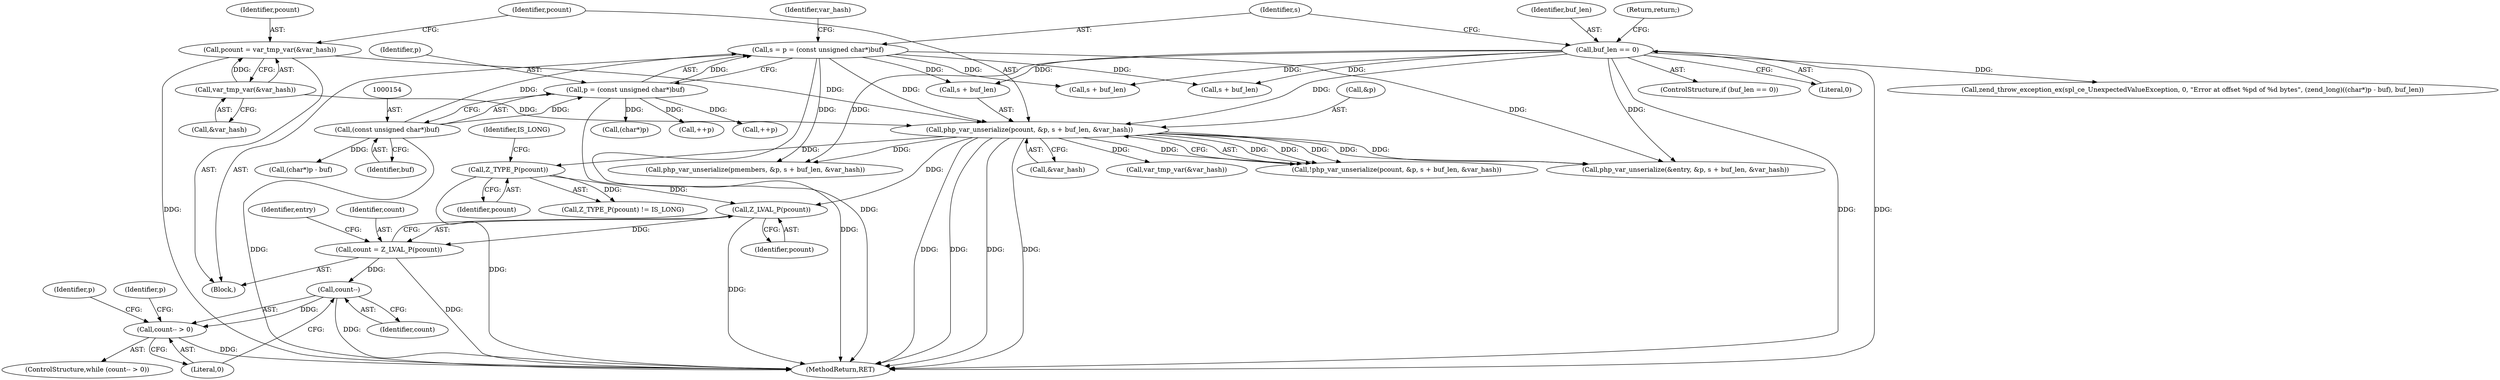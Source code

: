 digraph "0_php-src_61cdd1255d5b9c8453be71aacbbf682796ac77d4@pointer" {
"1000200" [label="(Call,Z_LVAL_P(pcount))"];
"1000181" [label="(Call,php_var_unserialize(pcount, &p, s + buf_len, &var_hash))"];
"1000173" [label="(Call,pcount = var_tmp_var(&var_hash))"];
"1000175" [label="(Call,var_tmp_var(&var_hash))"];
"1000149" [label="(Call,s = p = (const unsigned char*)buf)"];
"1000151" [label="(Call,p = (const unsigned char*)buf)"];
"1000153" [label="(Call,(const unsigned char*)buf)"];
"1000144" [label="(Call,buf_len == 0)"];
"1000191" [label="(Call,Z_TYPE_P(pcount))"];
"1000198" [label="(Call,count = Z_LVAL_P(pcount))"];
"1000210" [label="(Call,count--)"];
"1000209" [label="(Call,count-- > 0)"];
"1000193" [label="(Identifier,IS_LONG)"];
"1000199" [label="(Identifier,count)"];
"1000219" [label="(Identifier,p)"];
"1000183" [label="(Call,&p)"];
"1000149" [label="(Call,s = p = (const unsigned char*)buf)"];
"1000175" [label="(Call,var_tmp_var(&var_hash))"];
"1000211" [label="(Identifier,count)"];
"1000200" [label="(Call,Z_LVAL_P(pcount))"];
"1000426" [label="(Call,php_var_unserialize(pmembers, &p, s + buf_len, &var_hash))"];
"1000454" [label="(Call,zend_throw_exception_ex(spl_ce_UnexpectedValueException, 0, \"Error at offset %pd of %d bytes\", (zend_long)((char*)p - buf), buf_len))"];
"1000114" [label="(Block,)"];
"1000208" [label="(ControlStructure,while (count-- > 0))"];
"1000244" [label="(Call,php_var_unserialize(&entry, &p, s + buf_len, &var_hash))"];
"1000212" [label="(Literal,0)"];
"1000467" [label="(MethodReturn,RET)"];
"1000201" [label="(Identifier,pcount)"];
"1000420" [label="(Call,var_tmp_var(&var_hash))"];
"1000157" [label="(Identifier,var_hash)"];
"1000180" [label="(Call,!php_var_unserialize(pcount, &p, s + buf_len, &var_hash))"];
"1000461" [label="(Call,(char*)p)"];
"1000171" [label="(Call,++p)"];
"1000143" [label="(ControlStructure,if (buf_len == 0))"];
"1000210" [label="(Call,count--)"];
"1000155" [label="(Identifier,buf)"];
"1000173" [label="(Call,pcount = var_tmp_var(&var_hash))"];
"1000144" [label="(Call,buf_len == 0)"];
"1000185" [label="(Call,s + buf_len)"];
"1000174" [label="(Identifier,pcount)"];
"1000176" [label="(Call,&var_hash)"];
"1000150" [label="(Identifier,s)"];
"1000181" [label="(Call,php_var_unserialize(pcount, &p, s + buf_len, &var_hash))"];
"1000198" [label="(Call,count = Z_LVAL_P(pcount))"];
"1000166" [label="(Call,++p)"];
"1000209" [label="(Call,count-- > 0)"];
"1000430" [label="(Call,s + buf_len)"];
"1000188" [label="(Call,&var_hash)"];
"1000191" [label="(Call,Z_TYPE_P(pcount))"];
"1000192" [label="(Identifier,pcount)"];
"1000190" [label="(Call,Z_TYPE_P(pcount) != IS_LONG)"];
"1000145" [label="(Identifier,buf_len)"];
"1000152" [label="(Identifier,p)"];
"1000204" [label="(Identifier,entry)"];
"1000397" [label="(Identifier,p)"];
"1000182" [label="(Identifier,pcount)"];
"1000146" [label="(Literal,0)"];
"1000148" [label="(Return,return;)"];
"1000153" [label="(Call,(const unsigned char*)buf)"];
"1000249" [label="(Call,s + buf_len)"];
"1000460" [label="(Call,(char*)p - buf)"];
"1000151" [label="(Call,p = (const unsigned char*)buf)"];
"1000200" -> "1000198"  [label="AST: "];
"1000200" -> "1000201"  [label="CFG: "];
"1000201" -> "1000200"  [label="AST: "];
"1000198" -> "1000200"  [label="CFG: "];
"1000200" -> "1000467"  [label="DDG: "];
"1000200" -> "1000198"  [label="DDG: "];
"1000181" -> "1000200"  [label="DDG: "];
"1000191" -> "1000200"  [label="DDG: "];
"1000181" -> "1000180"  [label="AST: "];
"1000181" -> "1000188"  [label="CFG: "];
"1000182" -> "1000181"  [label="AST: "];
"1000183" -> "1000181"  [label="AST: "];
"1000185" -> "1000181"  [label="AST: "];
"1000188" -> "1000181"  [label="AST: "];
"1000180" -> "1000181"  [label="CFG: "];
"1000181" -> "1000467"  [label="DDG: "];
"1000181" -> "1000467"  [label="DDG: "];
"1000181" -> "1000467"  [label="DDG: "];
"1000181" -> "1000467"  [label="DDG: "];
"1000181" -> "1000180"  [label="DDG: "];
"1000181" -> "1000180"  [label="DDG: "];
"1000181" -> "1000180"  [label="DDG: "];
"1000181" -> "1000180"  [label="DDG: "];
"1000173" -> "1000181"  [label="DDG: "];
"1000149" -> "1000181"  [label="DDG: "];
"1000144" -> "1000181"  [label="DDG: "];
"1000175" -> "1000181"  [label="DDG: "];
"1000181" -> "1000191"  [label="DDG: "];
"1000181" -> "1000244"  [label="DDG: "];
"1000181" -> "1000244"  [label="DDG: "];
"1000181" -> "1000420"  [label="DDG: "];
"1000181" -> "1000426"  [label="DDG: "];
"1000173" -> "1000114"  [label="AST: "];
"1000173" -> "1000175"  [label="CFG: "];
"1000174" -> "1000173"  [label="AST: "];
"1000175" -> "1000173"  [label="AST: "];
"1000182" -> "1000173"  [label="CFG: "];
"1000173" -> "1000467"  [label="DDG: "];
"1000175" -> "1000173"  [label="DDG: "];
"1000175" -> "1000176"  [label="CFG: "];
"1000176" -> "1000175"  [label="AST: "];
"1000149" -> "1000114"  [label="AST: "];
"1000149" -> "1000151"  [label="CFG: "];
"1000150" -> "1000149"  [label="AST: "];
"1000151" -> "1000149"  [label="AST: "];
"1000157" -> "1000149"  [label="CFG: "];
"1000149" -> "1000467"  [label="DDG: "];
"1000151" -> "1000149"  [label="DDG: "];
"1000153" -> "1000149"  [label="DDG: "];
"1000149" -> "1000185"  [label="DDG: "];
"1000149" -> "1000244"  [label="DDG: "];
"1000149" -> "1000249"  [label="DDG: "];
"1000149" -> "1000426"  [label="DDG: "];
"1000149" -> "1000430"  [label="DDG: "];
"1000151" -> "1000153"  [label="CFG: "];
"1000152" -> "1000151"  [label="AST: "];
"1000153" -> "1000151"  [label="AST: "];
"1000151" -> "1000467"  [label="DDG: "];
"1000153" -> "1000151"  [label="DDG: "];
"1000151" -> "1000166"  [label="DDG: "];
"1000151" -> "1000171"  [label="DDG: "];
"1000151" -> "1000461"  [label="DDG: "];
"1000153" -> "1000155"  [label="CFG: "];
"1000154" -> "1000153"  [label="AST: "];
"1000155" -> "1000153"  [label="AST: "];
"1000153" -> "1000467"  [label="DDG: "];
"1000153" -> "1000460"  [label="DDG: "];
"1000144" -> "1000143"  [label="AST: "];
"1000144" -> "1000146"  [label="CFG: "];
"1000145" -> "1000144"  [label="AST: "];
"1000146" -> "1000144"  [label="AST: "];
"1000148" -> "1000144"  [label="CFG: "];
"1000150" -> "1000144"  [label="CFG: "];
"1000144" -> "1000467"  [label="DDG: "];
"1000144" -> "1000467"  [label="DDG: "];
"1000144" -> "1000185"  [label="DDG: "];
"1000144" -> "1000244"  [label="DDG: "];
"1000144" -> "1000249"  [label="DDG: "];
"1000144" -> "1000426"  [label="DDG: "];
"1000144" -> "1000430"  [label="DDG: "];
"1000144" -> "1000454"  [label="DDG: "];
"1000191" -> "1000190"  [label="AST: "];
"1000191" -> "1000192"  [label="CFG: "];
"1000192" -> "1000191"  [label="AST: "];
"1000193" -> "1000191"  [label="CFG: "];
"1000191" -> "1000467"  [label="DDG: "];
"1000191" -> "1000190"  [label="DDG: "];
"1000198" -> "1000114"  [label="AST: "];
"1000199" -> "1000198"  [label="AST: "];
"1000204" -> "1000198"  [label="CFG: "];
"1000198" -> "1000467"  [label="DDG: "];
"1000198" -> "1000210"  [label="DDG: "];
"1000210" -> "1000209"  [label="AST: "];
"1000210" -> "1000211"  [label="CFG: "];
"1000211" -> "1000210"  [label="AST: "];
"1000212" -> "1000210"  [label="CFG: "];
"1000210" -> "1000467"  [label="DDG: "];
"1000210" -> "1000209"  [label="DDG: "];
"1000209" -> "1000208"  [label="AST: "];
"1000209" -> "1000212"  [label="CFG: "];
"1000212" -> "1000209"  [label="AST: "];
"1000219" -> "1000209"  [label="CFG: "];
"1000397" -> "1000209"  [label="CFG: "];
"1000209" -> "1000467"  [label="DDG: "];
}
